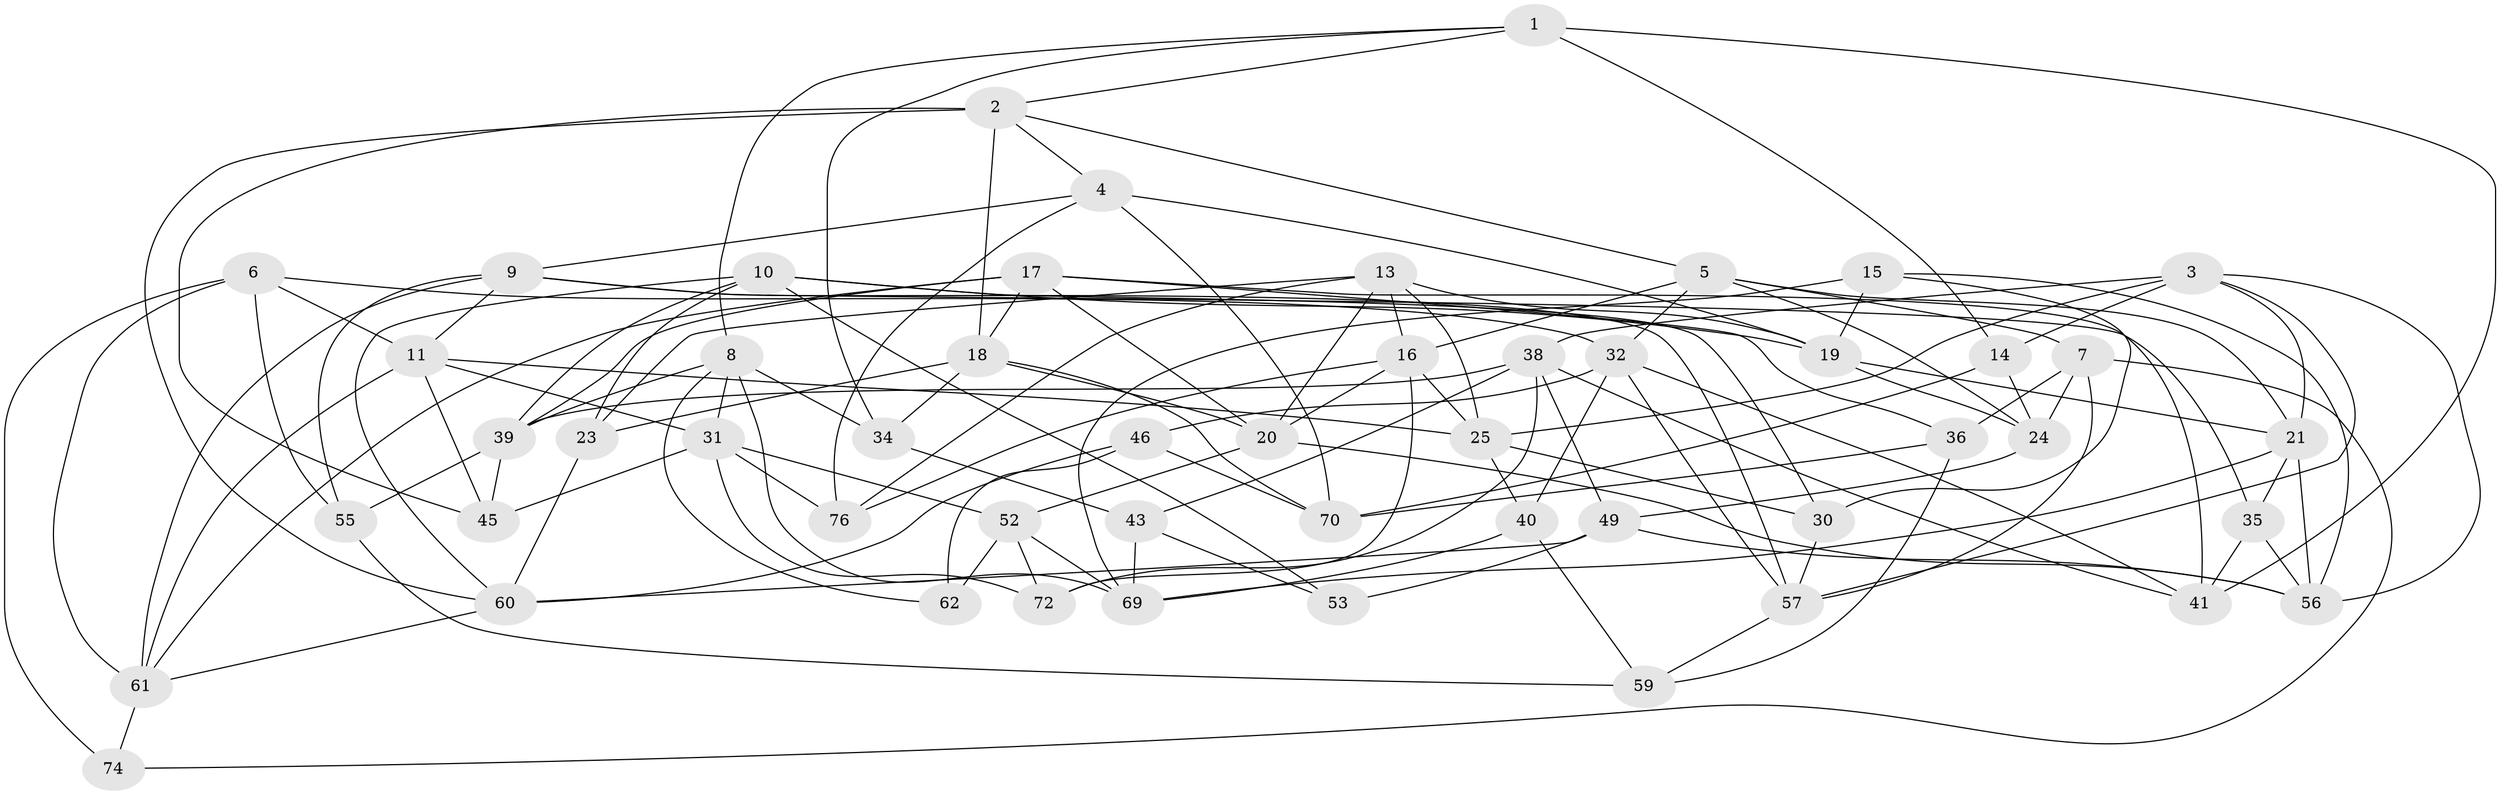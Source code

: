 // Generated by graph-tools (version 1.1) at 2025/52/02/27/25 19:52:31]
// undirected, 51 vertices, 129 edges
graph export_dot {
graph [start="1"]
  node [color=gray90,style=filled];
  1 [super="+12"];
  2 [super="+63"];
  3 [super="+54"];
  4 [super="+33"];
  5 [super="+78"];
  6 [super="+51"];
  7 [super="+66"];
  8 [super="+27"];
  9 [super="+77"];
  10 [super="+48"];
  11 [super="+84"];
  13 [super="+44"];
  14;
  15;
  16 [super="+29"];
  17 [super="+71"];
  18 [super="+22"];
  19 [super="+37"];
  20 [super="+42"];
  21 [super="+26"];
  23;
  24 [super="+28"];
  25 [super="+79"];
  30;
  31 [super="+73"];
  32 [super="+47"];
  34;
  35;
  36;
  38 [super="+82"];
  39 [super="+68"];
  40;
  41 [super="+75"];
  43;
  45;
  46;
  49 [super="+50"];
  52 [super="+64"];
  53;
  55;
  56 [super="+81"];
  57 [super="+58"];
  59;
  60 [super="+65"];
  61 [super="+67"];
  62;
  69 [super="+83"];
  70 [super="+80"];
  72;
  74;
  76;
  1 -- 41 [weight=2];
  1 -- 34;
  1 -- 14;
  1 -- 2;
  1 -- 8;
  2 -- 45;
  2 -- 18;
  2 -- 4;
  2 -- 60;
  2 -- 5;
  3 -- 21;
  3 -- 57;
  3 -- 14;
  3 -- 38;
  3 -- 56;
  3 -- 25;
  4 -- 9;
  4 -- 70 [weight=2];
  4 -- 76;
  4 -- 19;
  5 -- 24;
  5 -- 32;
  5 -- 16;
  5 -- 21;
  5 -- 7;
  6 -- 61;
  6 -- 74 [weight=2];
  6 -- 32;
  6 -- 11;
  6 -- 55;
  7 -- 24 [weight=2];
  7 -- 74;
  7 -- 36;
  7 -- 57;
  8 -- 62;
  8 -- 34;
  8 -- 39;
  8 -- 31;
  8 -- 69;
  9 -- 35;
  9 -- 55;
  9 -- 11;
  9 -- 57;
  9 -- 61;
  10 -- 23;
  10 -- 30;
  10 -- 53;
  10 -- 60;
  10 -- 39;
  10 -- 19;
  11 -- 45;
  11 -- 61;
  11 -- 31;
  11 -- 25;
  13 -- 16;
  13 -- 76;
  13 -- 23;
  13 -- 25;
  13 -- 19;
  13 -- 20;
  14 -- 24;
  14 -- 70;
  15 -- 19;
  15 -- 56;
  15 -- 69;
  15 -- 30;
  16 -- 25;
  16 -- 72;
  16 -- 20;
  16 -- 76;
  17 -- 20;
  17 -- 36;
  17 -- 41;
  17 -- 39;
  17 -- 18;
  17 -- 61;
  18 -- 23;
  18 -- 70;
  18 -- 20;
  18 -- 34;
  19 -- 21;
  19 -- 24;
  20 -- 52;
  20 -- 56;
  21 -- 56;
  21 -- 35;
  21 -- 69;
  23 -- 60;
  24 -- 49;
  25 -- 40;
  25 -- 30;
  30 -- 57;
  31 -- 45;
  31 -- 52;
  31 -- 72;
  31 -- 76;
  32 -- 57;
  32 -- 41;
  32 -- 40;
  32 -- 46;
  34 -- 43;
  35 -- 41;
  35 -- 56;
  36 -- 59;
  36 -- 70;
  38 -- 72;
  38 -- 41;
  38 -- 43;
  38 -- 39;
  38 -- 49;
  39 -- 55;
  39 -- 45;
  40 -- 69;
  40 -- 59;
  43 -- 53;
  43 -- 69;
  46 -- 62;
  46 -- 70;
  46 -- 60;
  49 -- 60;
  49 -- 53 [weight=2];
  49 -- 56;
  52 -- 72;
  52 -- 62 [weight=2];
  52 -- 69;
  55 -- 59;
  57 -- 59;
  60 -- 61;
  61 -- 74;
}
